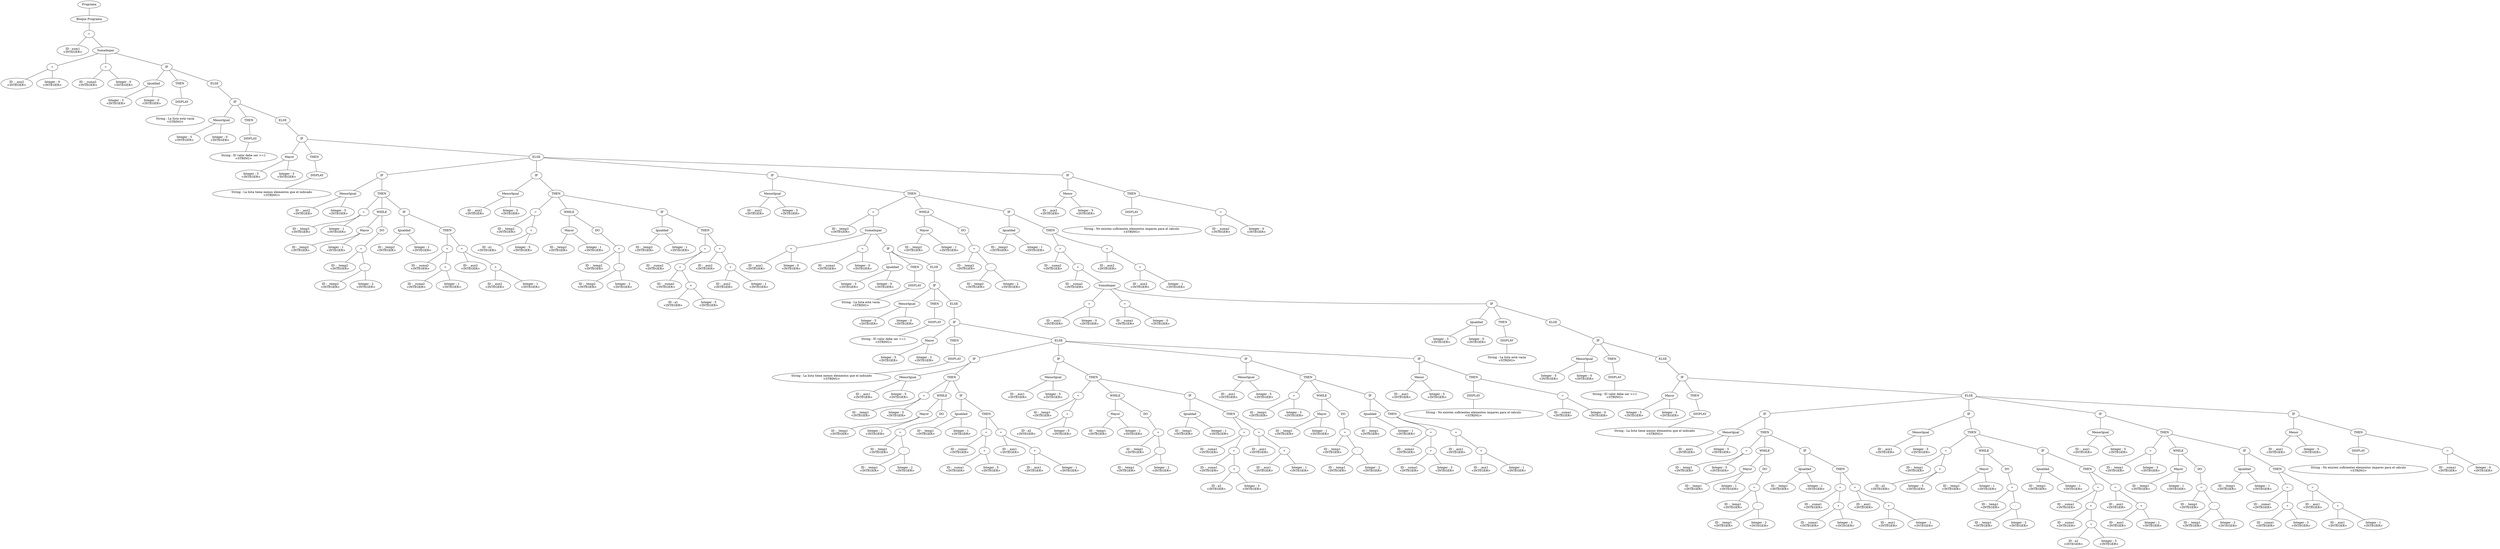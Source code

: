 graph G {nodo_414525194[label="Programa"]
nodo_1074807183[label="Bloque Programa"]
nodo_414525194--nodo_1074807183
nodo_533166172[label="="]
nodo_1074807183--nodo_533166172
nodo_1745353704[label="ID : num1\n<INTEGER>"]
nodo_533166172--nodo_1745353704
nodo_1505430677[label="SumaImpar"]
nodo_533166172--nodo_1505430677
nodo_459612692[label="="]
nodo_1505430677--nodo_459612692
nodo_1061465276[label="ID : _aux2\n<INTEGER>"]
nodo_459612692--nodo_1061465276
nodo_1758189575[label="Integer : 0\n<INTEGER>"]
nodo_459612692--nodo_1758189575
nodo_1771421231[label="="]
nodo_1505430677--nodo_1771421231
nodo_1532118155[label="ID : _suma2\n<INTEGER>"]
nodo_1771421231--nodo_1532118155
nodo_1105801745[label="Integer : 0\n<INTEGER>"]
nodo_1771421231--nodo_1105801745
nodo_2002047435[label="IF"]
nodo_1505430677--nodo_2002047435
nodo_871656904[label="Igualdad"]
nodo_2002047435--nodo_871656904
nodo_2060124449[label="Integer : 3\n<INTEGER>"]
nodo_871656904--nodo_2060124449
nodo_1924845011[label="Integer : 0\n<INTEGER>"]
nodo_871656904--nodo_1924845011
nodo_590450886[label="THEN"]
nodo_2002047435--nodo_590450886
nodo_859513669[label="DISPLAY"]
nodo_590450886--nodo_859513669
nodo_299630090[label="String : La lista está vacía\n<STRING>"]
nodo_859513669--nodo_299630090
nodo_900427191[label="ELSE"]
nodo_2002047435--nodo_900427191
nodo_447970404[label="IF"]
nodo_900427191--nodo_447970404
nodo_1895318908[label="MenorIgual"]
nodo_447970404--nodo_1895318908
nodo_1050533575[label="Integer : 5\n<INTEGER>"]
nodo_1895318908--nodo_1050533575
nodo_1345706614[label="Integer : 0\n<INTEGER>"]
nodo_1895318908--nodo_1345706614
nodo_1365560392[label="THEN"]
nodo_447970404--nodo_1365560392
nodo_1669701821[label="DISPLAY"]
nodo_1365560392--nodo_1669701821
nodo_868102636[label="String : El valor debe ser >=1\n<STRING>"]
nodo_1669701821--nodo_868102636
nodo_1294379911[label="ELSE"]
nodo_447970404--nodo_1294379911
nodo_987183335[label="IF"]
nodo_1294379911--nodo_987183335
nodo_1956247368[label="Mayor"]
nodo_987183335--nodo_1956247368
nodo_921340262[label="Integer : 5\n<INTEGER>"]
nodo_1956247368--nodo_921340262
nodo_1315468975[label="Integer : 3\n<INTEGER>"]
nodo_1956247368--nodo_1315468975
nodo_1308323717[label="THEN"]
nodo_987183335--nodo_1308323717
nodo_1994646213[label="DISPLAY"]
nodo_1308323717--nodo_1994646213
nodo_346088646[label="String : La lista tiene menos elementos que el indicado\n<STRING>"]
nodo_1994646213--nodo_346088646
nodo_426784243[label="ELSE"]
nodo_987183335--nodo_426784243
nodo_266466847[label="IF"]
nodo_426784243--nodo_266466847
nodo_1727908076[label="MenorIgual"]
nodo_266466847--nodo_1727908076
nodo_1969784353[label="ID : _aux2\n<INTEGER>"]
nodo_1727908076--nodo_1969784353
nodo_1831856850[label="Integer : 5\n<INTEGER>"]
nodo_1727908076--nodo_1831856850
nodo_1837021286[label="THEN"]
nodo_266466847--nodo_1837021286
nodo_1707911053[label="="]
nodo_1837021286--nodo_1707911053
nodo_1411677339[label="ID : _temp2\n<INTEGER>"]
nodo_1707911053--nodo_1411677339
nodo_1179608503[label="Integer : 1\n<INTEGER>"]
nodo_1707911053--nodo_1179608503
nodo_1584023696[label="WHILE"]
nodo_1837021286--nodo_1584023696
nodo_1587182623[label="Mayor"]
nodo_1584023696--nodo_1587182623
nodo_699208691[label="ID : _temp2\n<INTEGER>"]
nodo_1587182623--nodo_699208691
nodo_343062956[label="Integer : 1\n<INTEGER>"]
nodo_1587182623--nodo_343062956
nodo_407919994[label="DO"]
nodo_1584023696--nodo_407919994
nodo_363307243[label="="]
nodo_407919994--nodo_363307243
nodo_1414794023[label="ID : _temp2\n<INTEGER>"]
nodo_363307243--nodo_1414794023
nodo_1433036760[label="-"]
nodo_363307243--nodo_1433036760
nodo_1330334594[label="ID : _temp2\n<INTEGER>"]
nodo_1433036760--nodo_1330334594
nodo_1732450936[label="Integer : 2\n<INTEGER>"]
nodo_1433036760--nodo_1732450936
nodo_330971268[label="IF"]
nodo_1837021286--nodo_330971268
nodo_359188876[label="Igualdad"]
nodo_330971268--nodo_359188876
nodo_6985720[label="ID : _temp2\n<INTEGER>"]
nodo_359188876--nodo_6985720
nodo_2131086679[label="Integer : 1\n<INTEGER>"]
nodo_359188876--nodo_2131086679
nodo_1035576363[label="THEN"]
nodo_330971268--nodo_1035576363
nodo_1850621625[label="="]
nodo_1035576363--nodo_1850621625
nodo_978301407[label="ID : _suma2\n<INTEGER>"]
nodo_1850621625--nodo_978301407
nodo_1802615988[label="+"]
nodo_1850621625--nodo_1802615988
nodo_463062285[label="ID : _suma2\n<INTEGER>"]
nodo_1802615988--nodo_463062285
nodo_71146289[label="Integer : 1\n<INTEGER>"]
nodo_1802615988--nodo_71146289
nodo_1127940896[label="="]
nodo_1035576363--nodo_1127940896
nodo_633963503[label="ID : _aux2\n<INTEGER>"]
nodo_1127940896--nodo_633963503
nodo_1882037238[label="+"]
nodo_1127940896--nodo_1882037238
nodo_413229777[label="ID : _aux2\n<INTEGER>"]
nodo_1882037238--nodo_413229777
nodo_51921126[label="Integer : 1\n<INTEGER>"]
nodo_1882037238--nodo_51921126
nodo_1789361553[label="IF"]
nodo_426784243--nodo_1789361553
nodo_1984543000[label="MenorIgual"]
nodo_1789361553--nodo_1984543000
nodo_1710095082[label="ID : _aux2\n<INTEGER>"]
nodo_1984543000--nodo_1710095082
nodo_615745985[label="Integer : 5\n<INTEGER>"]
nodo_1984543000--nodo_615745985
nodo_1965630259[label="THEN"]
nodo_1789361553--nodo_1965630259
nodo_1309922807[label="="]
nodo_1965630259--nodo_1309922807
nodo_1151556725[label="ID : _temp2\n<INTEGER>"]
nodo_1309922807--nodo_1151556725
nodo_2087069857[label="+"]
nodo_1309922807--nodo_2087069857
nodo_1080732837[label="ID : a1\n<INTEGER>"]
nodo_2087069857--nodo_1080732837
nodo_277247282[label="Integer : 5\n<INTEGER>"]
nodo_2087069857--nodo_277247282
nodo_1318634403[label="WHILE"]
nodo_1965630259--nodo_1318634403
nodo_66505201[label="Mayor"]
nodo_1318634403--nodo_66505201
nodo_384582318[label="ID : _temp2\n<INTEGER>"]
nodo_66505201--nodo_384582318
nodo_903908004[label="Integer : 1\n<INTEGER>"]
nodo_66505201--nodo_903908004
nodo_1038996064[label="DO"]
nodo_1318634403--nodo_1038996064
nodo_148979053[label="="]
nodo_1038996064--nodo_148979053
nodo_2087516141[label="ID : _temp2\n<INTEGER>"]
nodo_148979053--nodo_2087516141
nodo_1307109230[label="-"]
nodo_148979053--nodo_1307109230
nodo_507855457[label="ID : _temp2\n<INTEGER>"]
nodo_1307109230--nodo_507855457
nodo_525209233[label="Integer : 2\n<INTEGER>"]
nodo_1307109230--nodo_525209233
nodo_75911434[label="IF"]
nodo_1965630259--nodo_75911434
nodo_241108323[label="Igualdad"]
nodo_75911434--nodo_241108323
nodo_985467011[label="ID : _temp2\n<INTEGER>"]
nodo_241108323--nodo_985467011
nodo_1432925123[label="Integer : 1\n<INTEGER>"]
nodo_241108323--nodo_1432925123
nodo_1674618469[label="THEN"]
nodo_75911434--nodo_1674618469
nodo_366134113[label="="]
nodo_1674618469--nodo_366134113
nodo_1207511112[label="ID : _suma2\n<INTEGER>"]
nodo_366134113--nodo_1207511112
nodo_1470066143[label="+"]
nodo_366134113--nodo_1470066143
nodo_832178887[label="ID : _suma2\n<INTEGER>"]
nodo_1470066143--nodo_832178887
nodo_852500062[label="+"]
nodo_1470066143--nodo_852500062
nodo_1013304100[label="ID : a1\n<INTEGER>"]
nodo_852500062--nodo_1013304100
nodo_272148706[label="Integer : 5\n<INTEGER>"]
nodo_852500062--nodo_272148706
nodo_1905607696[label="="]
nodo_1674618469--nodo_1905607696
nodo_1124439698[label="ID : _aux2\n<INTEGER>"]
nodo_1905607696--nodo_1124439698
nodo_1361791293[label="+"]
nodo_1905607696--nodo_1361791293
nodo_67208258[label="ID : _aux2\n<INTEGER>"]
nodo_1361791293--nodo_67208258
nodo_1609561366[label="Integer : 1\n<INTEGER>"]
nodo_1361791293--nodo_1609561366
nodo_808536447[label="IF"]
nodo_426784243--nodo_808536447
nodo_995658981[label="MenorIgual"]
nodo_808536447--nodo_995658981
nodo_863190104[label="ID : _aux2\n<INTEGER>"]
nodo_995658981--nodo_863190104
nodo_320092261[label="Integer : 5\n<INTEGER>"]
nodo_995658981--nodo_320092261
nodo_701821385[label="THEN"]
nodo_808536447--nodo_701821385
nodo_1444183986[label="="]
nodo_701821385--nodo_1444183986
nodo_2083461332[label="ID : _temp2\n<INTEGER>"]
nodo_1444183986--nodo_2083461332
nodo_1313521700[label="SumaImpar"]
nodo_1444183986--nodo_1313521700
nodo_1075718813[label="="]
nodo_1313521700--nodo_1075718813
nodo_889332931[label="ID : _aux1\n<INTEGER>"]
nodo_1075718813--nodo_889332931
nodo_829383439[label="Integer : 0\n<INTEGER>"]
nodo_1075718813--nodo_829383439
nodo_691850982[label="="]
nodo_1313521700--nodo_691850982
nodo_415712158[label="ID : _suma1\n<INTEGER>"]
nodo_691850982--nodo_415712158
nodo_1011304569[label="Integer : 0\n<INTEGER>"]
nodo_691850982--nodo_1011304569
nodo_1987716069[label="IF"]
nodo_1313521700--nodo_1987716069
nodo_972986418[label="Igualdad"]
nodo_1987716069--nodo_972986418
nodo_461891360[label="Integer : 3\n<INTEGER>"]
nodo_972986418--nodo_461891360
nodo_495280297[label="Integer : 0\n<INTEGER>"]
nodo_972986418--nodo_495280297
nodo_977735159[label="THEN"]
nodo_1987716069--nodo_977735159
nodo_1999973765[label="DISPLAY"]
nodo_977735159--nodo_1999973765
nodo_1404005028[label="String : La lista está vacía\n<STRING>"]
nodo_1999973765--nodo_1404005028
nodo_1696192592[label="ELSE"]
nodo_1987716069--nodo_1696192592
nodo_1739807153[label="IF"]
nodo_1696192592--nodo_1739807153
nodo_968100295[label="MenorIgual"]
nodo_1739807153--nodo_968100295
nodo_300334623[label="Integer : 5\n<INTEGER>"]
nodo_968100295--nodo_300334623
nodo_974532395[label="Integer : 0\n<INTEGER>"]
nodo_968100295--nodo_974532395
nodo_1200985865[label="THEN"]
nodo_1739807153--nodo_1200985865
nodo_1593201677[label="DISPLAY"]
nodo_1200985865--nodo_1593201677
nodo_2051284874[label="String : El valor debe ser >=1\n<STRING>"]
nodo_1593201677--nodo_2051284874
nodo_1897924766[label="ELSE"]
nodo_1739807153--nodo_1897924766
nodo_451343468[label="IF"]
nodo_1897924766--nodo_451343468
nodo_1994165505[label="Mayor"]
nodo_451343468--nodo_1994165505
nodo_742286367[label="Integer : 5\n<INTEGER>"]
nodo_1994165505--nodo_742286367
nodo_1563160062[label="Integer : 3\n<INTEGER>"]
nodo_1994165505--nodo_1563160062
nodo_1891837859[label="THEN"]
nodo_451343468--nodo_1891837859
nodo_1650792511[label="DISPLAY"]
nodo_1891837859--nodo_1650792511
nodo_1025808112[label="String : La lista tiene menos elementos que el indicado\n<STRING>"]
nodo_1650792511--nodo_1025808112
nodo_1071827127[label="ELSE"]
nodo_451343468--nodo_1071827127
nodo_1450516183[label="IF"]
nodo_1071827127--nodo_1450516183
nodo_479936710[label="MenorIgual"]
nodo_1450516183--nodo_479936710
nodo_85055155[label="ID : _aux1\n<INTEGER>"]
nodo_479936710--nodo_85055155
nodo_740233686[label="Integer : 5\n<INTEGER>"]
nodo_479936710--nodo_740233686
nodo_1390555428[label="THEN"]
nodo_1450516183--nodo_1390555428
nodo_339334862[label="="]
nodo_1390555428--nodo_339334862
nodo_529940148[label="ID : _temp1\n<INTEGER>"]
nodo_339334862--nodo_529940148
nodo_1272122673[label="Integer : 5\n<INTEGER>"]
nodo_339334862--nodo_1272122673
nodo_150695550[label="WHILE"]
nodo_1390555428--nodo_150695550
nodo_1387157001[label="Mayor"]
nodo_150695550--nodo_1387157001
nodo_2086904182[label="ID : _temp1\n<INTEGER>"]
nodo_1387157001--nodo_2086904182
nodo_797606222[label="Integer : 1\n<INTEGER>"]
nodo_1387157001--nodo_797606222
nodo_2085716575[label="DO"]
nodo_150695550--nodo_2085716575
nodo_1550818754[label="="]
nodo_2085716575--nodo_1550818754
nodo_1038548776[label="ID : _temp1\n<INTEGER>"]
nodo_1550818754--nodo_1038548776
nodo_1184729387[label="-"]
nodo_1550818754--nodo_1184729387
nodo_917416157[label="ID : _temp1\n<INTEGER>"]
nodo_1184729387--nodo_917416157
nodo_378516039[label="Integer : 2\n<INTEGER>"]
nodo_1184729387--nodo_378516039
nodo_479858689[label="IF"]
nodo_1390555428--nodo_479858689
nodo_912529000[label="Igualdad"]
nodo_479858689--nodo_912529000
nodo_1968158777[label="ID : _temp1\n<INTEGER>"]
nodo_912529000--nodo_1968158777
nodo_507064669[label="Integer : 1\n<INTEGER>"]
nodo_912529000--nodo_507064669
nodo_1391403139[label="THEN"]
nodo_479858689--nodo_1391403139
nodo_1143909344[label="="]
nodo_1391403139--nodo_1143909344
nodo_1277713708[label="ID : _suma1\n<INTEGER>"]
nodo_1143909344--nodo_1277713708
nodo_466365997[label="+"]
nodo_1143909344--nodo_466365997
nodo_806153967[label="ID : _suma1\n<INTEGER>"]
nodo_466365997--nodo_806153967
nodo_21766821[label="Integer : 5\n<INTEGER>"]
nodo_466365997--nodo_21766821
nodo_251907741[label="="]
nodo_1391403139--nodo_251907741
nodo_1967404054[label="ID : _aux1\n<INTEGER>"]
nodo_251907741--nodo_1967404054
nodo_585680839[label="+"]
nodo_251907741--nodo_585680839
nodo_1112641589[label="ID : _aux1\n<INTEGER>"]
nodo_585680839--nodo_1112641589
nodo_1396169156[label="Integer : 1\n<INTEGER>"]
nodo_585680839--nodo_1396169156
nodo_117941040[label="IF"]
nodo_1071827127--nodo_117941040
nodo_1672841960[label="MenorIgual"]
nodo_117941040--nodo_1672841960
nodo_757821075[label="ID : _aux1\n<INTEGER>"]
nodo_1672841960--nodo_757821075
nodo_1086286603[label="Integer : 5\n<INTEGER>"]
nodo_1672841960--nodo_1086286603
nodo_2057002511[label="THEN"]
nodo_117941040--nodo_2057002511
nodo_901151102[label="="]
nodo_2057002511--nodo_901151102
nodo_1134544557[label="ID : _temp1\n<INTEGER>"]
nodo_901151102--nodo_1134544557
nodo_2026048230[label="+"]
nodo_901151102--nodo_2026048230
nodo_1476937943[label="ID : a2\n<INTEGER>"]
nodo_2026048230--nodo_1476937943
nodo_1584637729[label="Integer : 5\n<INTEGER>"]
nodo_2026048230--nodo_1584637729
nodo_1675933932[label="WHILE"]
nodo_2057002511--nodo_1675933932
nodo_51382860[label="Mayor"]
nodo_1675933932--nodo_51382860
nodo_432317449[label="ID : _temp1\n<INTEGER>"]
nodo_51382860--nodo_432317449
nodo_1523401407[label="Integer : 1\n<INTEGER>"]
nodo_51382860--nodo_1523401407
nodo_472429266[label="DO"]
nodo_1675933932--nodo_472429266
nodo_527010161[label="="]
nodo_472429266--nodo_527010161
nodo_598839929[label="ID : _temp1\n<INTEGER>"]
nodo_527010161--nodo_598839929
nodo_324658186[label="-"]
nodo_527010161--nodo_324658186
nodo_1245604497[label="ID : _temp1\n<INTEGER>"]
nodo_324658186--nodo_1245604497
nodo_433012902[label="Integer : 2\n<INTEGER>"]
nodo_324658186--nodo_433012902
nodo_918694844[label="IF"]
nodo_2057002511--nodo_918694844
nodo_1793585370[label="Igualdad"]
nodo_918694844--nodo_1793585370
nodo_1395942901[label="ID : _temp1\n<INTEGER>"]
nodo_1793585370--nodo_1395942901
nodo_807261509[label="Integer : 1\n<INTEGER>"]
nodo_1793585370--nodo_807261509
nodo_388339505[label="THEN"]
nodo_918694844--nodo_388339505
nodo_1116853295[label="="]
nodo_388339505--nodo_1116853295
nodo_846862917[label="ID : _suma1\n<INTEGER>"]
nodo_1116853295--nodo_846862917
nodo_1821595314[label="+"]
nodo_1116853295--nodo_1821595314
nodo_1463080974[label="ID : _suma1\n<INTEGER>"]
nodo_1821595314--nodo_1463080974
nodo_457723499[label="+"]
nodo_1821595314--nodo_457723499
nodo_2030229365[label="ID : a2\n<INTEGER>"]
nodo_457723499--nodo_2030229365
nodo_265431073[label="Integer : 5\n<INTEGER>"]
nodo_457723499--nodo_265431073
nodo_2128049533[label="="]
nodo_388339505--nodo_2128049533
nodo_666191834[label="ID : _aux1\n<INTEGER>"]
nodo_2128049533--nodo_666191834
nodo_1222874406[label="+"]
nodo_2128049533--nodo_1222874406
nodo_1458450235[label="ID : _aux1\n<INTEGER>"]
nodo_1222874406--nodo_1458450235
nodo_332911622[label="Integer : 1\n<INTEGER>"]
nodo_1222874406--nodo_332911622
nodo_508680753[label="IF"]
nodo_1071827127--nodo_508680753
nodo_1246701176[label="MenorIgual"]
nodo_508680753--nodo_1246701176
nodo_1837064189[label="ID : _aux1\n<INTEGER>"]
nodo_1246701176--nodo_1837064189
nodo_1076216240[label="Integer : 5\n<INTEGER>"]
nodo_1246701176--nodo_1076216240
nodo_1354046423[label="THEN"]
nodo_508680753--nodo_1354046423
nodo_1668975455[label="="]
nodo_1354046423--nodo_1668975455
nodo_1953341562[label="ID : _temp1\n<INTEGER>"]
nodo_1668975455--nodo_1953341562
nodo_439076614[label="Integer : 3\n<INTEGER>"]
nodo_1668975455--nodo_439076614
nodo_1656228919[label="WHILE"]
nodo_1354046423--nodo_1656228919
nodo_1437549388[label="Mayor"]
nodo_1656228919--nodo_1437549388
nodo_1289242611[label="ID : _temp1\n<INTEGER>"]
nodo_1437549388--nodo_1289242611
nodo_143637145[label="Integer : 1\n<INTEGER>"]
nodo_1437549388--nodo_143637145
nodo_712295947[label="DO"]
nodo_1656228919--nodo_712295947
nodo_91112746[label="="]
nodo_712295947--nodo_91112746
nodo_193428907[label="ID : _temp1\n<INTEGER>"]
nodo_91112746--nodo_193428907
nodo_2116638000[label="-"]
nodo_91112746--nodo_2116638000
nodo_1918996576[label="ID : _temp1\n<INTEGER>"]
nodo_2116638000--nodo_1918996576
nodo_89250835[label="Integer : 2\n<INTEGER>"]
nodo_2116638000--nodo_89250835
nodo_889946935[label="IF"]
nodo_1354046423--nodo_889946935
nodo_20955251[label="Igualdad"]
nodo_889946935--nodo_20955251
nodo_2133045924[label="ID : _temp1\n<INTEGER>"]
nodo_20955251--nodo_2133045924
nodo_1956206615[label="Integer : 1\n<INTEGER>"]
nodo_20955251--nodo_1956206615
nodo_492990344[label="THEN"]
nodo_889946935--nodo_492990344
nodo_1654720527[label="="]
nodo_492990344--nodo_1654720527
nodo_16068717[label="ID : _suma1\n<INTEGER>"]
nodo_1654720527--nodo_16068717
nodo_1049790852[label="+"]
nodo_1654720527--nodo_1049790852
nodo_813875185[label="ID : _suma1\n<INTEGER>"]
nodo_1049790852--nodo_813875185
nodo_1518938270[label="Integer : 3\n<INTEGER>"]
nodo_1049790852--nodo_1518938270
nodo_1935023610[label="="]
nodo_492990344--nodo_1935023610
nodo_1495426237[label="ID : _aux1\n<INTEGER>"]
nodo_1935023610--nodo_1495426237
nodo_2088383839[label="+"]
nodo_1935023610--nodo_2088383839
nodo_1864646550[label="ID : _aux1\n<INTEGER>"]
nodo_2088383839--nodo_1864646550
nodo_744375877[label="Integer : 1\n<INTEGER>"]
nodo_2088383839--nodo_744375877
nodo_1720965375[label="IF"]
nodo_1071827127--nodo_1720965375
nodo_1265551807[label="Menor"]
nodo_1720965375--nodo_1265551807
nodo_100177867[label="ID : _aux1\n<INTEGER>"]
nodo_1265551807--nodo_100177867
nodo_1540003167[label="Integer : 5\n<INTEGER>"]
nodo_1265551807--nodo_1540003167
nodo_593947385[label="THEN"]
nodo_1720965375--nodo_593947385
nodo_511241243[label="DISPLAY"]
nodo_593947385--nodo_511241243
nodo_1610577616[label="String : No existen suficientes elementos impares para el cálculo\n<STRING>"]
nodo_511241243--nodo_1610577616
nodo_1351643165[label="="]
nodo_593947385--nodo_1351643165
nodo_1144351188[label="ID : _suma1\n<INTEGER>"]
nodo_1351643165--nodo_1144351188
nodo_494165373[label="Integer : 0\n<INTEGER>"]
nodo_1351643165--nodo_494165373
nodo_966390261[label="WHILE"]
nodo_701821385--nodo_966390261
nodo_1784315459[label="Mayor"]
nodo_966390261--nodo_1784315459
nodo_89051413[label="ID : _temp2\n<INTEGER>"]
nodo_1784315459--nodo_89051413
nodo_988736372[label="Integer : 1\n<INTEGER>"]
nodo_1784315459--nodo_988736372
nodo_1276031877[label="DO"]
nodo_966390261--nodo_1276031877
nodo_1973384225[label="="]
nodo_1276031877--nodo_1973384225
nodo_111855102[label="ID : _temp2\n<INTEGER>"]
nodo_1973384225--nodo_111855102
nodo_1272064788[label="-"]
nodo_1973384225--nodo_1272064788
nodo_1920543600[label="ID : _temp2\n<INTEGER>"]
nodo_1272064788--nodo_1920543600
nodo_2093573986[label="Integer : 2\n<INTEGER>"]
nodo_1272064788--nodo_2093573986
nodo_748472368[label="IF"]
nodo_701821385--nodo_748472368
nodo_1993133116[label="Igualdad"]
nodo_748472368--nodo_1993133116
nodo_1297439550[label="ID : _temp2\n<INTEGER>"]
nodo_1993133116--nodo_1297439550
nodo_2047924097[label="Integer : 1\n<INTEGER>"]
nodo_1993133116--nodo_2047924097
nodo_805789115[label="THEN"]
nodo_748472368--nodo_805789115
nodo_540727979[label="="]
nodo_805789115--nodo_540727979
nodo_1196550457[label="ID : _suma2\n<INTEGER>"]
nodo_540727979--nodo_1196550457
nodo_998347405[label="+"]
nodo_540727979--nodo_998347405
nodo_828504771[label="ID : _suma2\n<INTEGER>"]
nodo_998347405--nodo_828504771
nodo_1207472582[label="SumaImpar"]
nodo_998347405--nodo_1207472582
nodo_254320673[label="="]
nodo_1207472582--nodo_254320673
nodo_940203699[label="ID : _aux1\n<INTEGER>"]
nodo_254320673--nodo_940203699
nodo_109255827[label="Integer : 0\n<INTEGER>"]
nodo_254320673--nodo_109255827
nodo_91675428[label="="]
nodo_1207472582--nodo_91675428
nodo_1335187971[label="ID : _suma1\n<INTEGER>"]
nodo_91675428--nodo_1335187971
nodo_629176964[label="Integer : 0\n<INTEGER>"]
nodo_91675428--nodo_629176964
nodo_997825827[label="IF"]
nodo_1207472582--nodo_997825827
nodo_140893843[label="Igualdad"]
nodo_997825827--nodo_140893843
nodo_1833294046[label="Integer : 3\n<INTEGER>"]
nodo_140893843--nodo_1833294046
nodo_1261951912[label="Integer : 0\n<INTEGER>"]
nodo_140893843--nodo_1261951912
nodo_1020315496[label="THEN"]
nodo_997825827--nodo_1020315496
nodo_442963751[label="DISPLAY"]
nodo_1020315496--nodo_442963751
nodo_1504165789[label="String : La lista está vacía\n<STRING>"]
nodo_442963751--nodo_1504165789
nodo_750306714[label="ELSE"]
nodo_997825827--nodo_750306714
nodo_384416994[label="IF"]
nodo_750306714--nodo_384416994
nodo_873811767[label="MenorIgual"]
nodo_384416994--nodo_873811767
nodo_1344947583[label="Integer : 5\n<INTEGER>"]
nodo_873811767--nodo_1344947583
nodo_987025141[label="Integer : 0\n<INTEGER>"]
nodo_873811767--nodo_987025141
nodo_1635871713[label="THEN"]
nodo_384416994--nodo_1635871713
nodo_2138307601[label="DISPLAY"]
nodo_1635871713--nodo_2138307601
nodo_2104516413[label="String : El valor debe ser >=1\n<STRING>"]
nodo_2138307601--nodo_2104516413
nodo_1632601344[label="ELSE"]
nodo_384416994--nodo_1632601344
nodo_201012395[label="IF"]
nodo_1632601344--nodo_201012395
nodo_1795740337[label="Mayor"]
nodo_201012395--nodo_1795740337
nodo_352248154[label="Integer : 5\n<INTEGER>"]
nodo_1795740337--nodo_352248154
nodo_159646016[label="Integer : 3\n<INTEGER>"]
nodo_1795740337--nodo_159646016
nodo_1527263927[label="THEN"]
nodo_201012395--nodo_1527263927
nodo_1991831101[label="DISPLAY"]
nodo_1527263927--nodo_1991831101
nodo_363804033[label="String : La lista tiene menos elementos que el indicado\n<STRING>"]
nodo_1991831101--nodo_363804033
nodo_1007204469[label="ELSE"]
nodo_201012395--nodo_1007204469
nodo_638560457[label="IF"]
nodo_1007204469--nodo_638560457
nodo_402092851[label="MenorIgual"]
nodo_638560457--nodo_402092851
nodo_2073583473[label="ID : _aux1\n<INTEGER>"]
nodo_402092851--nodo_2073583473
nodo_36346727[label="Integer : 5\n<INTEGER>"]
nodo_402092851--nodo_36346727
nodo_1505239563[label="THEN"]
nodo_638560457--nodo_1505239563
nodo_1979362532[label="="]
nodo_1505239563--nodo_1979362532
nodo_1285560061[label="ID : _temp1\n<INTEGER>"]
nodo_1979362532--nodo_1285560061
nodo_445074861[label="Integer : 5\n<INTEGER>"]
nodo_1979362532--nodo_445074861
nodo_45583500[label="WHILE"]
nodo_1505239563--nodo_45583500
nodo_579509682[label="Mayor"]
nodo_45583500--nodo_579509682
nodo_1859215584[label="ID : _temp1\n<INTEGER>"]
nodo_579509682--nodo_1859215584
nodo_1318826674[label="Integer : 1\n<INTEGER>"]
nodo_579509682--nodo_1318826674
nodo_1895203841[label="DO"]
nodo_45583500--nodo_1895203841
nodo_107475104[label="="]
nodo_1895203841--nodo_107475104
nodo_1674856172[label="ID : _temp1\n<INTEGER>"]
nodo_107475104--nodo_1674856172
nodo_1883858438[label="-"]
nodo_107475104--nodo_1883858438
nodo_886776450[label="ID : _temp1\n<INTEGER>"]
nodo_1883858438--nodo_886776450
nodo_218113609[label="Integer : 2\n<INTEGER>"]
nodo_1883858438--nodo_218113609
nodo_1277358627[label="IF"]
nodo_1505239563--nodo_1277358627
nodo_2011223287[label="Igualdad"]
nodo_1277358627--nodo_2011223287
nodo_440547259[label="ID : _temp1\n<INTEGER>"]
nodo_2011223287--nodo_440547259
nodo_385644756[label="Integer : 1\n<INTEGER>"]
nodo_2011223287--nodo_385644756
nodo_1293165506[label="THEN"]
nodo_1277358627--nodo_1293165506
nodo_1017250299[label="="]
nodo_1293165506--nodo_1017250299
nodo_936773179[label="ID : _suma1\n<INTEGER>"]
nodo_1017250299--nodo_936773179
nodo_1108992717[label="+"]
nodo_1017250299--nodo_1108992717
nodo_788513663[label="ID : _suma1\n<INTEGER>"]
nodo_1108992717--nodo_788513663
nodo_50246274[label="Integer : 5\n<INTEGER>"]
nodo_1108992717--nodo_50246274
nodo_94280504[label="="]
nodo_1293165506--nodo_94280504
nodo_144449228[label="ID : _aux1\n<INTEGER>"]
nodo_94280504--nodo_144449228
nodo_1487454363[label="+"]
nodo_94280504--nodo_1487454363
nodo_800396206[label="ID : _aux1\n<INTEGER>"]
nodo_1487454363--nodo_800396206
nodo_1577261627[label="Integer : 1\n<INTEGER>"]
nodo_1487454363--nodo_1577261627
nodo_914425161[label="IF"]
nodo_1007204469--nodo_914425161
nodo_682862362[label="MenorIgual"]
nodo_914425161--nodo_682862362
nodo_798812609[label="ID : _aux1\n<INTEGER>"]
nodo_682862362--nodo_798812609
nodo_1762196683[label="Integer : 5\n<INTEGER>"]
nodo_682862362--nodo_1762196683
nodo_1461524462[label="THEN"]
nodo_914425161--nodo_1461524462
nodo_1646522720[label="="]
nodo_1461524462--nodo_1646522720
nodo_708431364[label="ID : _temp1\n<INTEGER>"]
nodo_1646522720--nodo_708431364
nodo_83464492[label="+"]
nodo_1646522720--nodo_83464492
nodo_996426810[label="ID : a2\n<INTEGER>"]
nodo_83464492--nodo_996426810
nodo_1186007751[label="Integer : 5\n<INTEGER>"]
nodo_83464492--nodo_1186007751
nodo_580695547[label="WHILE"]
nodo_1461524462--nodo_580695547
nodo_1789141109[label="Mayor"]
nodo_580695547--nodo_1789141109
nodo_1937304719[label="ID : _temp1\n<INTEGER>"]
nodo_1789141109--nodo_1937304719
nodo_1037121301[label="Integer : 1\n<INTEGER>"]
nodo_1789141109--nodo_1037121301
nodo_2057662009[label="DO"]
nodo_580695547--nodo_2057662009
nodo_835276432[label="="]
nodo_2057662009--nodo_835276432
nodo_90296498[label="ID : _temp1\n<INTEGER>"]
nodo_835276432--nodo_90296498
nodo_834414228[label="-"]
nodo_835276432--nodo_834414228
nodo_1614365244[label="ID : _temp1\n<INTEGER>"]
nodo_834414228--nodo_1614365244
nodo_461319525[label="Integer : 2\n<INTEGER>"]
nodo_834414228--nodo_461319525
nodo_277908216[label="IF"]
nodo_1461524462--nodo_277908216
nodo_1078494968[label="Igualdad"]
nodo_277908216--nodo_1078494968
nodo_1783235695[label="ID : _temp1\n<INTEGER>"]
nodo_1078494968--nodo_1783235695
nodo_146544710[label="Integer : 1\n<INTEGER>"]
nodo_1078494968--nodo_146544710
nodo_485459171[label="THEN"]
nodo_277908216--nodo_485459171
nodo_412401344[label="="]
nodo_485459171--nodo_412401344
nodo_583510209[label="ID : _suma1\n<INTEGER>"]
nodo_412401344--nodo_583510209
nodo_1255275255[label="+"]
nodo_412401344--nodo_1255275255
nodo_712615890[label="ID : _suma1\n<INTEGER>"]
nodo_1255275255--nodo_712615890
nodo_396787427[label="+"]
nodo_1255275255--nodo_396787427
nodo_137907574[label="ID : a2\n<INTEGER>"]
nodo_396787427--nodo_137907574
nodo_1308301508[label="Integer : 5\n<INTEGER>"]
nodo_396787427--nodo_1308301508
nodo_710631838[label="="]
nodo_485459171--nodo_710631838
nodo_246301520[label="ID : _aux1\n<INTEGER>"]
nodo_710631838--nodo_246301520
nodo_1152904206[label="+"]
nodo_710631838--nodo_1152904206
nodo_1361043812[label="ID : _aux1\n<INTEGER>"]
nodo_1152904206--nodo_1361043812
nodo_540622152[label="Integer : 1\n<INTEGER>"]
nodo_1152904206--nodo_540622152
nodo_1559322332[label="IF"]
nodo_1007204469--nodo_1559322332
nodo_668798672[label="MenorIgual"]
nodo_1559322332--nodo_668798672
nodo_166190990[label="ID : _aux1\n<INTEGER>"]
nodo_668798672--nodo_166190990
nodo_1616736391[label="Integer : 5\n<INTEGER>"]
nodo_668798672--nodo_1616736391
nodo_906806766[label="THEN"]
nodo_1559322332--nodo_906806766
nodo_2036917873[label="="]
nodo_906806766--nodo_2036917873
nodo_1313099133[label="ID : _temp1\n<INTEGER>"]
nodo_2036917873--nodo_1313099133
nodo_1159120250[label="Integer : 3\n<INTEGER>"]
nodo_2036917873--nodo_1159120250
nodo_358964099[label="WHILE"]
nodo_906806766--nodo_358964099
nodo_729836592[label="Mayor"]
nodo_358964099--nodo_729836592
nodo_1195635608[label="ID : _temp1\n<INTEGER>"]
nodo_729836592--nodo_1195635608
nodo_881709855[label="Integer : 1\n<INTEGER>"]
nodo_729836592--nodo_881709855
nodo_185286478[label="DO"]
nodo_358964099--nodo_185286478
nodo_591537139[label="="]
nodo_185286478--nodo_591537139
nodo_2076560176[label="ID : _temp1\n<INTEGER>"]
nodo_591537139--nodo_2076560176
nodo_554367612[label="-"]
nodo_591537139--nodo_554367612
nodo_1932087388[label="ID : _temp1\n<INTEGER>"]
nodo_554367612--nodo_1932087388
nodo_1095153777[label="Integer : 2\n<INTEGER>"]
nodo_554367612--nodo_1095153777
nodo_344942370[label="IF"]
nodo_906806766--nodo_344942370
nodo_1654695637[label="Igualdad"]
nodo_344942370--nodo_1654695637
nodo_1530044781[label="ID : _temp1\n<INTEGER>"]
nodo_1654695637--nodo_1530044781
nodo_801312586[label="Integer : 1\n<INTEGER>"]
nodo_1654695637--nodo_801312586
nodo_1075502055[label="THEN"]
nodo_344942370--nodo_1075502055
nodo_661347135[label="="]
nodo_1075502055--nodo_661347135
nodo_1763487606[label="ID : _suma1\n<INTEGER>"]
nodo_661347135--nodo_1763487606
nodo_1578255424[label="+"]
nodo_661347135--nodo_1578255424
nodo_1220639110[label="ID : _suma1\n<INTEGER>"]
nodo_1578255424--nodo_1220639110
nodo_890138882[label="Integer : 3\n<INTEGER>"]
nodo_1578255424--nodo_890138882
nodo_971317194[label="="]
nodo_1075502055--nodo_971317194
nodo_1972989170[label="ID : _aux1\n<INTEGER>"]
nodo_971317194--nodo_1972989170
nodo_911681166[label="+"]
nodo_971317194--nodo_911681166
nodo_1880610599[label="ID : _aux1\n<INTEGER>"]
nodo_911681166--nodo_1880610599
nodo_1629326752[label="Integer : 1\n<INTEGER>"]
nodo_911681166--nodo_1629326752
nodo_1599964045[label="IF"]
nodo_1007204469--nodo_1599964045
nodo_1345433022[label="Menor"]
nodo_1599964045--nodo_1345433022
nodo_508687984[label="ID : _aux1\n<INTEGER>"]
nodo_1345433022--nodo_508687984
nodo_330041495[label="Integer : 5\n<INTEGER>"]
nodo_1345433022--nodo_330041495
nodo_551465092[label="THEN"]
nodo_1599964045--nodo_551465092
nodo_2111808892[label="DISPLAY"]
nodo_551465092--nodo_2111808892
nodo_1823223489[label="String : No existen suficientes elementos impares para el cálculo\n<STRING>"]
nodo_2111808892--nodo_1823223489
nodo_532118387[label="="]
nodo_551465092--nodo_532118387
nodo_1253614225[label="ID : _suma1\n<INTEGER>"]
nodo_532118387--nodo_1253614225
nodo_1246497535[label="Integer : 0\n<INTEGER>"]
nodo_532118387--nodo_1246497535
nodo_1201401681[label="="]
nodo_805789115--nodo_1201401681
nodo_1674803250[label="ID : _aux2\n<INTEGER>"]
nodo_1201401681--nodo_1674803250
nodo_1819337459[label="+"]
nodo_1201401681--nodo_1819337459
nodo_1187059312[label="ID : _aux2\n<INTEGER>"]
nodo_1819337459--nodo_1187059312
nodo_1580767390[label="Integer : 1\n<INTEGER>"]
nodo_1819337459--nodo_1580767390
nodo_642935171[label="IF"]
nodo_426784243--nodo_642935171
nodo_1298034880[label="Menor"]
nodo_642935171--nodo_1298034880
nodo_56794509[label="ID : _aux2\n<INTEGER>"]
nodo_1298034880--nodo_56794509
nodo_419694871[label="Integer : 5\n<INTEGER>"]
nodo_1298034880--nodo_419694871
nodo_749696453[label="THEN"]
nodo_642935171--nodo_749696453
nodo_315218144[label="DISPLAY"]
nodo_749696453--nodo_315218144
nodo_89174465[label="String : No existen suficientes elementos impares para el cálculo\n<STRING>"]
nodo_315218144--nodo_89174465
nodo_1017470157[label="="]
nodo_749696453--nodo_1017470157
nodo_1811089345[label="ID : _suma2\n<INTEGER>"]
nodo_1017470157--nodo_1811089345
nodo_924966023[label="Integer : 0\n<INTEGER>"]
nodo_1017470157--nodo_924966023
}
